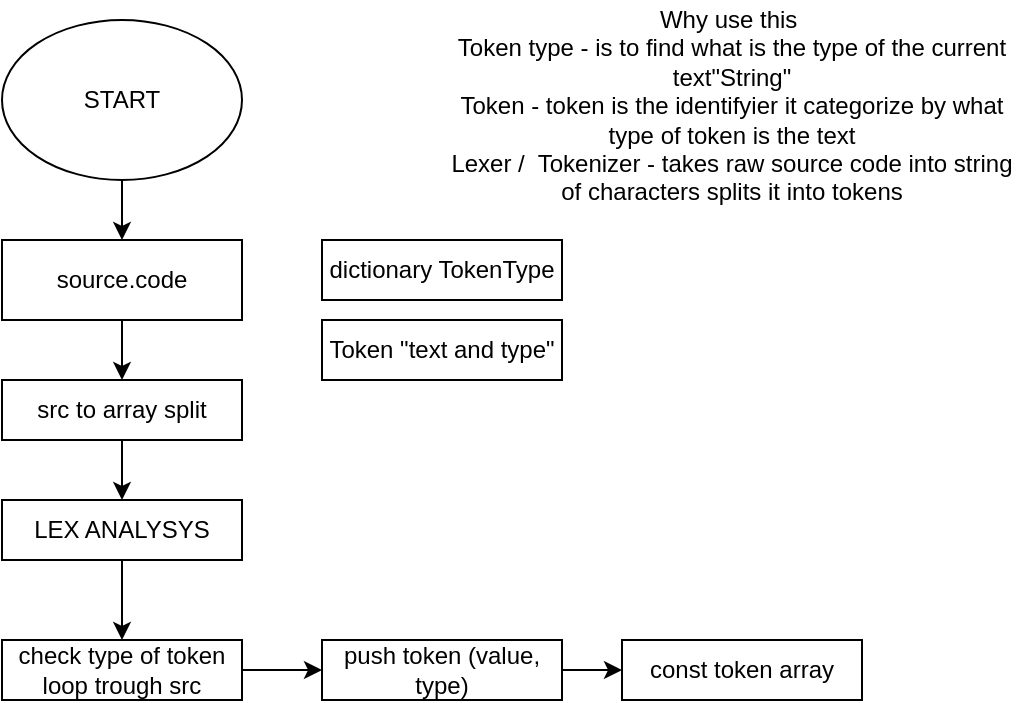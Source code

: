 <mxfile>
    <diagram id="1CDfx6U_YWaRVvn76X_E" name="Page-1">
        <mxGraphModel dx="565" dy="490" grid="1" gridSize="10" guides="1" tooltips="1" connect="1" arrows="1" fold="1" page="1" pageScale="1" pageWidth="850" pageHeight="1100" math="0" shadow="0">
            <root>
                <mxCell id="0"/>
                <mxCell id="1" parent="0"/>
                <mxCell id="21" style="edgeStyle=none;html=1;entryX=0.5;entryY=0;entryDx=0;entryDy=0;" parent="1" source="2" edge="1">
                    <mxGeometry relative="1" as="geometry">
                        <mxPoint x="440.0" y="330" as="targetPoint"/>
                    </mxGeometry>
                </mxCell>
                <mxCell id="2" value="LEX ANALYSYS" style="rounded=0;whiteSpace=wrap;html=1;" parent="1" vertex="1">
                    <mxGeometry x="380" y="260" width="120" height="30" as="geometry"/>
                </mxCell>
                <mxCell id="17" style="edgeStyle=none;html=1;entryX=0.5;entryY=0;entryDx=0;entryDy=0;" parent="1" source="3" target="15" edge="1">
                    <mxGeometry relative="1" as="geometry"/>
                </mxCell>
                <mxCell id="3" value="START" style="ellipse;whiteSpace=wrap;html=1;" parent="1" vertex="1">
                    <mxGeometry x="380" y="20" width="120" height="80" as="geometry"/>
                </mxCell>
                <mxCell id="4" value="const token array" style="rounded=0;whiteSpace=wrap;html=1;" parent="1" vertex="1">
                    <mxGeometry x="690" y="330" width="120" height="30" as="geometry"/>
                </mxCell>
                <mxCell id="28" style="edgeStyle=none;html=1;entryX=0;entryY=0.5;entryDx=0;entryDy=0;" parent="1" source="5" target="4" edge="1">
                    <mxGeometry relative="1" as="geometry"/>
                </mxCell>
                <mxCell id="5" value="push token (value, type)" style="rounded=0;whiteSpace=wrap;html=1;" parent="1" vertex="1">
                    <mxGeometry x="540" y="330" width="120" height="30" as="geometry"/>
                </mxCell>
                <mxCell id="6" value="Why use this&amp;nbsp;&lt;div&gt;Token type - is to find what is the type of the current text&quot;String&quot;&lt;/div&gt;&lt;div&gt;Token - token is the identifyier it categorize by what type of token is the text&lt;/div&gt;&lt;div&gt;Lexer /&amp;nbsp; Tokenizer - takes raw source code into string of characters splits it into tokens&lt;/div&gt;&lt;div&gt;&lt;br&gt;&lt;/div&gt;" style="text;html=1;align=center;verticalAlign=middle;whiteSpace=wrap;rounded=0;" parent="1" vertex="1">
                    <mxGeometry x="600" y="10" width="290" height="120" as="geometry"/>
                </mxCell>
                <mxCell id="19" style="edgeStyle=none;html=1;entryX=0.5;entryY=0;entryDx=0;entryDy=0;" parent="1" source="15" target="18" edge="1">
                    <mxGeometry relative="1" as="geometry"/>
                </mxCell>
                <mxCell id="15" value="source.code" style="rounded=0;whiteSpace=wrap;html=1;" parent="1" vertex="1">
                    <mxGeometry x="380" y="130" width="120" height="40" as="geometry"/>
                </mxCell>
                <mxCell id="20" style="edgeStyle=none;html=1;entryX=0.5;entryY=0;entryDx=0;entryDy=0;" parent="1" source="18" target="2" edge="1">
                    <mxGeometry relative="1" as="geometry"/>
                </mxCell>
                <mxCell id="18" value="src to array split" style="rounded=0;whiteSpace=wrap;html=1;" parent="1" vertex="1">
                    <mxGeometry x="380" y="200" width="120" height="30" as="geometry"/>
                </mxCell>
                <mxCell id="25" style="edgeStyle=none;html=1;entryX=0;entryY=0.5;entryDx=0;entryDy=0;" parent="1" source="23" target="5" edge="1">
                    <mxGeometry relative="1" as="geometry"/>
                </mxCell>
                <mxCell id="23" value="check type of token&lt;div&gt;loop trough src&lt;/div&gt;" style="rounded=0;whiteSpace=wrap;html=1;" parent="1" vertex="1">
                    <mxGeometry x="380" y="330" width="120" height="30" as="geometry"/>
                </mxCell>
                <mxCell id="26" value="dictionary TokenType" style="rounded=0;whiteSpace=wrap;html=1;" parent="1" vertex="1">
                    <mxGeometry x="540" y="130" width="120" height="30" as="geometry"/>
                </mxCell>
                <mxCell id="27" value="Token &quot;text and type&quot;" style="rounded=0;whiteSpace=wrap;html=1;" parent="1" vertex="1">
                    <mxGeometry x="540" y="170" width="120" height="30" as="geometry"/>
                </mxCell>
            </root>
        </mxGraphModel>
    </diagram>
</mxfile>